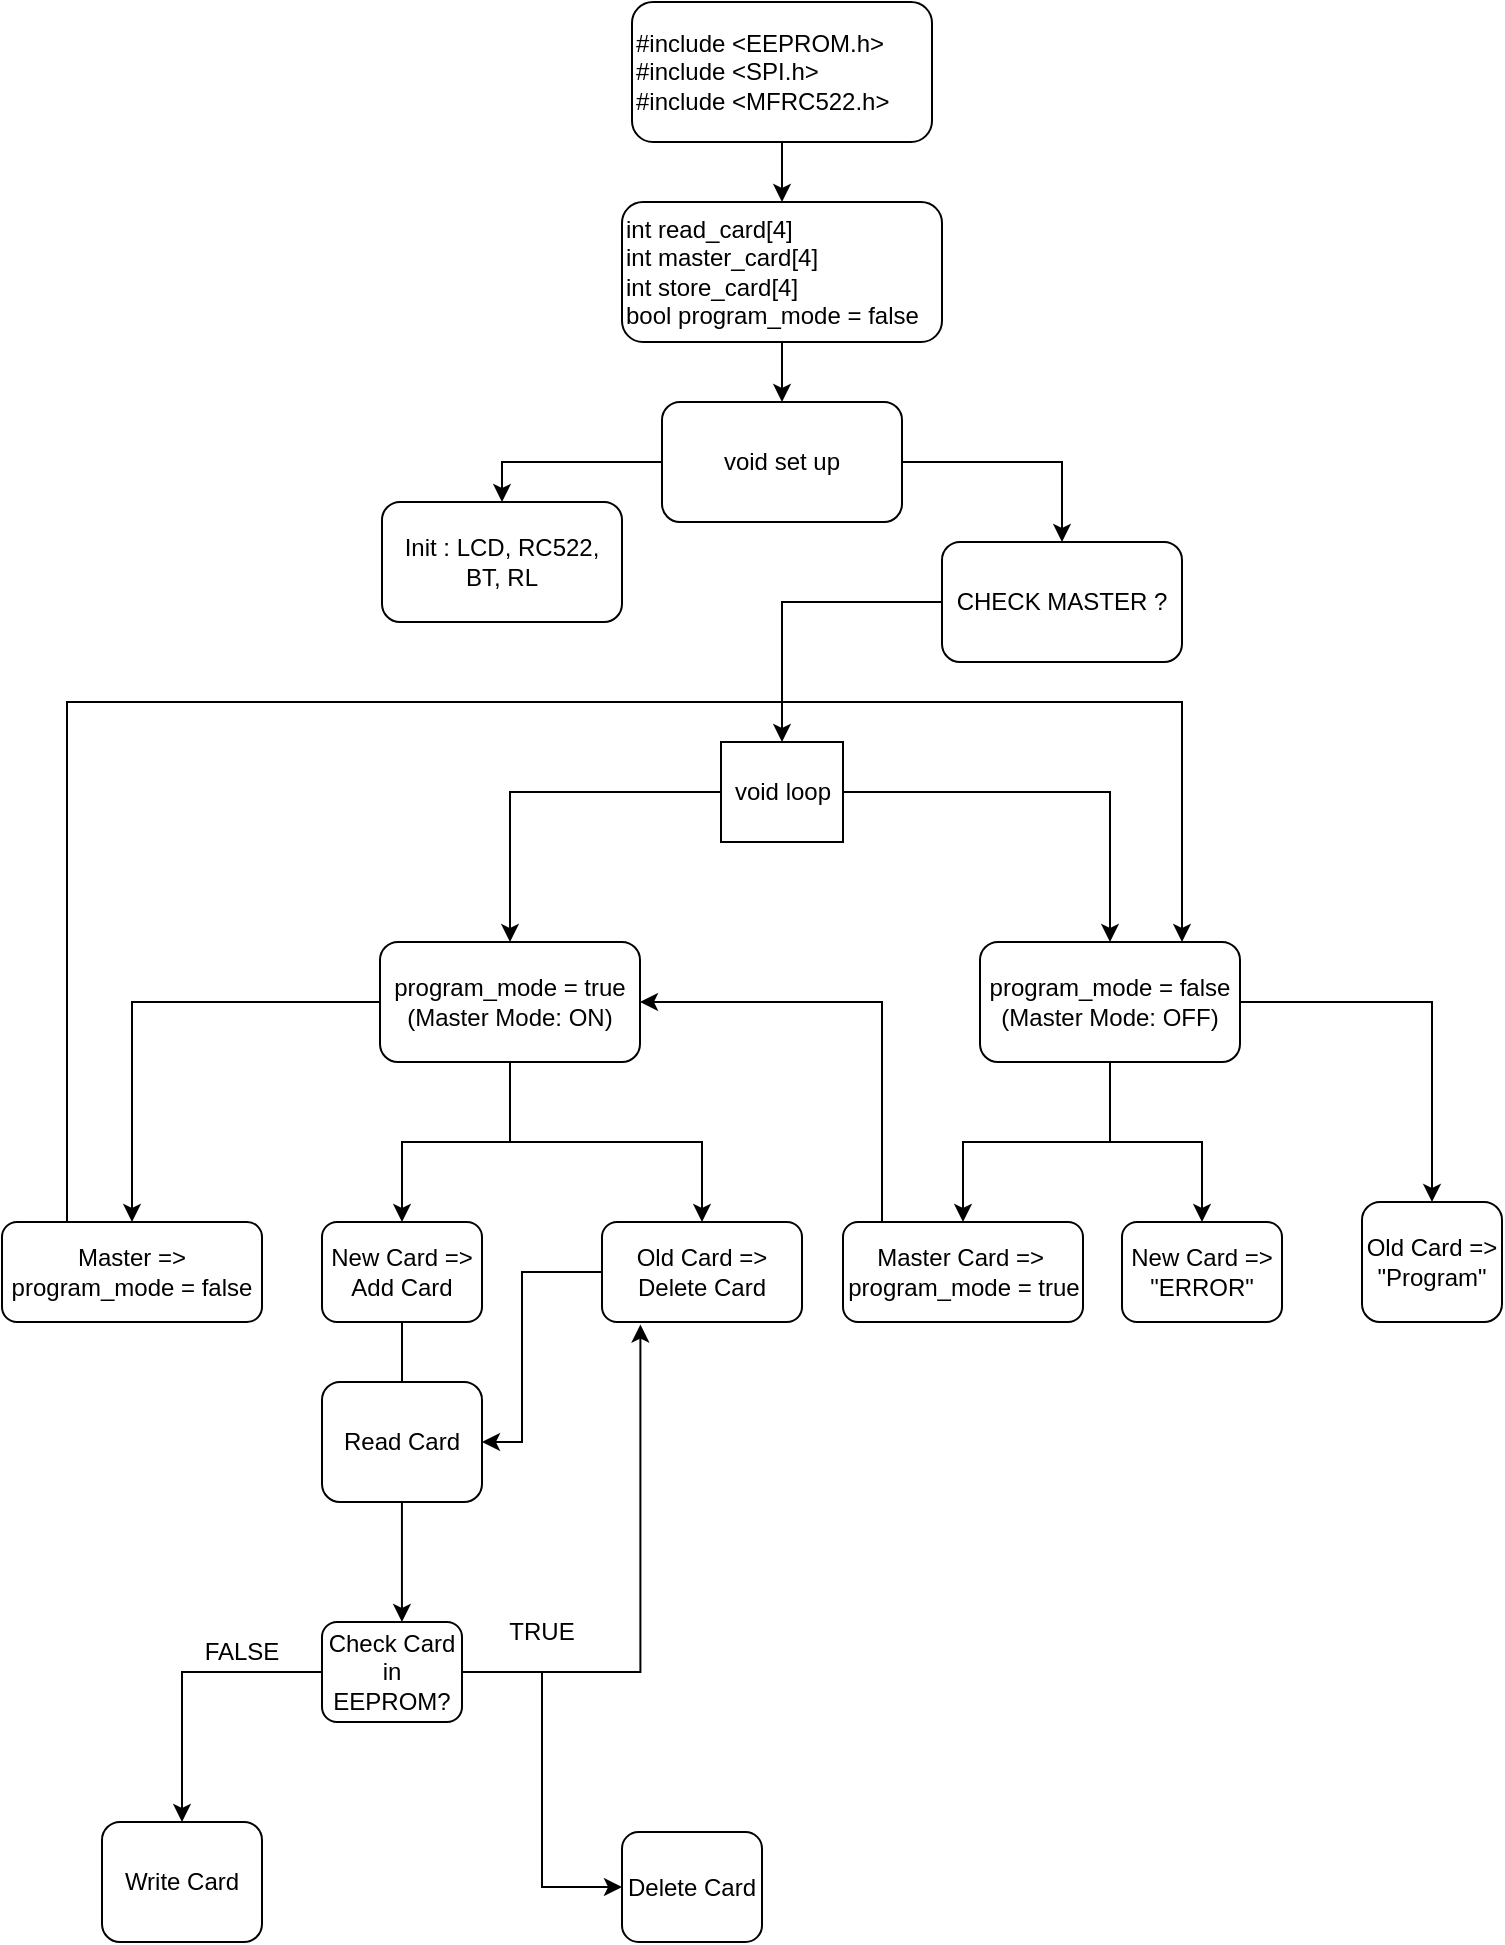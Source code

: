 <mxfile version="20.3.0" type="device"><diagram id="C5RBs43oDa-KdzZeNtuy" name="Page-1"><mxGraphModel dx="2370" dy="1428" grid="1" gridSize="10" guides="1" tooltips="1" connect="1" arrows="1" fold="1" page="1" pageScale="1" pageWidth="827" pageHeight="1169" math="0" shadow="0"><root><mxCell id="WIyWlLk6GJQsqaUBKTNV-0"/><mxCell id="WIyWlLk6GJQsqaUBKTNV-1" parent="WIyWlLk6GJQsqaUBKTNV-0"/><mxCell id="duvc99NUT1ziGNdQ6wOH-9" style="edgeStyle=orthogonalEdgeStyle;rounded=0;orthogonalLoop=1;jettySize=auto;html=1;" edge="1" parent="WIyWlLk6GJQsqaUBKTNV-1" source="duvc99NUT1ziGNdQ6wOH-1" target="duvc99NUT1ziGNdQ6wOH-8"><mxGeometry relative="1" as="geometry"/></mxCell><mxCell id="duvc99NUT1ziGNdQ6wOH-10" style="edgeStyle=orthogonalEdgeStyle;rounded=0;orthogonalLoop=1;jettySize=auto;html=1;entryX=0.5;entryY=0;entryDx=0;entryDy=0;" edge="1" parent="WIyWlLk6GJQsqaUBKTNV-1" source="duvc99NUT1ziGNdQ6wOH-1" target="duvc99NUT1ziGNdQ6wOH-2"><mxGeometry relative="1" as="geometry"/></mxCell><mxCell id="duvc99NUT1ziGNdQ6wOH-1" value="void set up" style="rounded=1;whiteSpace=wrap;html=1;" vertex="1" parent="WIyWlLk6GJQsqaUBKTNV-1"><mxGeometry x="340" y="210" width="120" height="60" as="geometry"/></mxCell><mxCell id="duvc99NUT1ziGNdQ6wOH-2" value="Init : LCD, RC522, BT, RL" style="rounded=1;whiteSpace=wrap;html=1;" vertex="1" parent="WIyWlLk6GJQsqaUBKTNV-1"><mxGeometry x="200" y="260" width="120" height="60" as="geometry"/></mxCell><mxCell id="duvc99NUT1ziGNdQ6wOH-4" style="edgeStyle=orthogonalEdgeStyle;rounded=0;orthogonalLoop=1;jettySize=auto;html=1;entryX=0.5;entryY=0;entryDx=0;entryDy=0;" edge="1" parent="WIyWlLk6GJQsqaUBKTNV-1" source="duvc99NUT1ziGNdQ6wOH-3" target="duvc99NUT1ziGNdQ6wOH-1"><mxGeometry relative="1" as="geometry"/></mxCell><mxCell id="duvc99NUT1ziGNdQ6wOH-3" value="int read_card[4]&lt;br&gt;int master_card[4]&lt;br&gt;int store_card[4]&lt;br&gt;bool program_mode = false&lt;br&gt;" style="rounded=1;whiteSpace=wrap;html=1;align=left;horizontal=1;" vertex="1" parent="WIyWlLk6GJQsqaUBKTNV-1"><mxGeometry x="320" y="110" width="160" height="70" as="geometry"/></mxCell><mxCell id="duvc99NUT1ziGNdQ6wOH-6" style="edgeStyle=orthogonalEdgeStyle;rounded=0;orthogonalLoop=1;jettySize=auto;html=1;" edge="1" parent="WIyWlLk6GJQsqaUBKTNV-1" source="duvc99NUT1ziGNdQ6wOH-5" target="duvc99NUT1ziGNdQ6wOH-3"><mxGeometry relative="1" as="geometry"/></mxCell><mxCell id="duvc99NUT1ziGNdQ6wOH-5" value="&lt;div&gt;#include &amp;lt;EEPROM.h&amp;gt;&lt;/div&gt;&lt;div&gt;#include &amp;lt;SPI.h&amp;gt;&lt;/div&gt;&lt;div&gt;#include &amp;lt;MFRC522.h&amp;gt;&lt;/div&gt;" style="rounded=1;whiteSpace=wrap;html=1;align=left;" vertex="1" parent="WIyWlLk6GJQsqaUBKTNV-1"><mxGeometry x="325" y="10" width="150" height="70" as="geometry"/></mxCell><mxCell id="duvc99NUT1ziGNdQ6wOH-16" style="edgeStyle=orthogonalEdgeStyle;rounded=0;orthogonalLoop=1;jettySize=auto;html=1;entryX=0.5;entryY=0;entryDx=0;entryDy=0;" edge="1" parent="WIyWlLk6GJQsqaUBKTNV-1" source="duvc99NUT1ziGNdQ6wOH-8" target="duvc99NUT1ziGNdQ6wOH-11"><mxGeometry relative="1" as="geometry"/></mxCell><mxCell id="duvc99NUT1ziGNdQ6wOH-8" value="CHECK MASTER ?" style="rounded=1;whiteSpace=wrap;html=1;" vertex="1" parent="WIyWlLk6GJQsqaUBKTNV-1"><mxGeometry x="480" y="280" width="120" height="60" as="geometry"/></mxCell><mxCell id="duvc99NUT1ziGNdQ6wOH-14" style="edgeStyle=orthogonalEdgeStyle;rounded=0;orthogonalLoop=1;jettySize=auto;html=1;" edge="1" parent="WIyWlLk6GJQsqaUBKTNV-1" source="duvc99NUT1ziGNdQ6wOH-11" target="duvc99NUT1ziGNdQ6wOH-12"><mxGeometry relative="1" as="geometry"/></mxCell><mxCell id="duvc99NUT1ziGNdQ6wOH-15" style="edgeStyle=orthogonalEdgeStyle;rounded=0;orthogonalLoop=1;jettySize=auto;html=1;" edge="1" parent="WIyWlLk6GJQsqaUBKTNV-1" source="duvc99NUT1ziGNdQ6wOH-11" target="duvc99NUT1ziGNdQ6wOH-13"><mxGeometry relative="1" as="geometry"/></mxCell><mxCell id="duvc99NUT1ziGNdQ6wOH-11" value="void loop" style="rounded=1;whiteSpace=wrap;html=1;arcSize=0;" vertex="1" parent="WIyWlLk6GJQsqaUBKTNV-1"><mxGeometry x="369.5" y="380" width="61" height="50" as="geometry"/></mxCell><mxCell id="duvc99NUT1ziGNdQ6wOH-23" style="edgeStyle=orthogonalEdgeStyle;rounded=0;orthogonalLoop=1;jettySize=auto;html=1;entryX=0.5;entryY=0;entryDx=0;entryDy=0;" edge="1" parent="WIyWlLk6GJQsqaUBKTNV-1" source="duvc99NUT1ziGNdQ6wOH-12" target="duvc99NUT1ziGNdQ6wOH-17"><mxGeometry relative="1" as="geometry"/></mxCell><mxCell id="duvc99NUT1ziGNdQ6wOH-24" style="edgeStyle=orthogonalEdgeStyle;rounded=0;orthogonalLoop=1;jettySize=auto;html=1;entryX=0.5;entryY=0;entryDx=0;entryDy=0;" edge="1" parent="WIyWlLk6GJQsqaUBKTNV-1" source="duvc99NUT1ziGNdQ6wOH-12" target="duvc99NUT1ziGNdQ6wOH-18"><mxGeometry relative="1" as="geometry"/></mxCell><mxCell id="duvc99NUT1ziGNdQ6wOH-25" style="edgeStyle=orthogonalEdgeStyle;rounded=0;orthogonalLoop=1;jettySize=auto;html=1;entryX=0.5;entryY=0;entryDx=0;entryDy=0;" edge="1" parent="WIyWlLk6GJQsqaUBKTNV-1" source="duvc99NUT1ziGNdQ6wOH-12" target="duvc99NUT1ziGNdQ6wOH-19"><mxGeometry relative="1" as="geometry"/></mxCell><mxCell id="duvc99NUT1ziGNdQ6wOH-12" value="program_mode = true&lt;br&gt;(Master Mode: ON)" style="rounded=1;whiteSpace=wrap;html=1;" vertex="1" parent="WIyWlLk6GJQsqaUBKTNV-1"><mxGeometry x="199" y="480" width="130" height="60" as="geometry"/></mxCell><mxCell id="duvc99NUT1ziGNdQ6wOH-26" style="edgeStyle=orthogonalEdgeStyle;rounded=0;orthogonalLoop=1;jettySize=auto;html=1;" edge="1" parent="WIyWlLk6GJQsqaUBKTNV-1" source="duvc99NUT1ziGNdQ6wOH-13" target="duvc99NUT1ziGNdQ6wOH-20"><mxGeometry relative="1" as="geometry"/></mxCell><mxCell id="duvc99NUT1ziGNdQ6wOH-27" style="edgeStyle=orthogonalEdgeStyle;rounded=0;orthogonalLoop=1;jettySize=auto;html=1;entryX=0.5;entryY=0;entryDx=0;entryDy=0;" edge="1" parent="WIyWlLk6GJQsqaUBKTNV-1" source="duvc99NUT1ziGNdQ6wOH-13" target="duvc99NUT1ziGNdQ6wOH-21"><mxGeometry relative="1" as="geometry"/></mxCell><mxCell id="duvc99NUT1ziGNdQ6wOH-28" style="edgeStyle=orthogonalEdgeStyle;rounded=0;orthogonalLoop=1;jettySize=auto;html=1;" edge="1" parent="WIyWlLk6GJQsqaUBKTNV-1" source="duvc99NUT1ziGNdQ6wOH-13" target="duvc99NUT1ziGNdQ6wOH-22"><mxGeometry relative="1" as="geometry"/></mxCell><mxCell id="duvc99NUT1ziGNdQ6wOH-13" value="program_mode = false&lt;br&gt;(Master Mode: OFF)" style="rounded=1;whiteSpace=wrap;html=1;" vertex="1" parent="WIyWlLk6GJQsqaUBKTNV-1"><mxGeometry x="499" y="480" width="130" height="60" as="geometry"/></mxCell><mxCell id="duvc99NUT1ziGNdQ6wOH-30" style="edgeStyle=orthogonalEdgeStyle;rounded=0;orthogonalLoop=1;jettySize=auto;html=1;exitX=0.25;exitY=0;exitDx=0;exitDy=0;" edge="1" parent="WIyWlLk6GJQsqaUBKTNV-1" source="duvc99NUT1ziGNdQ6wOH-17"><mxGeometry relative="1" as="geometry"><mxPoint x="600" y="480" as="targetPoint"/><Array as="points"><mxPoint x="43" y="360"/><mxPoint x="600" y="360"/><mxPoint x="600" y="480"/></Array></mxGeometry></mxCell><mxCell id="duvc99NUT1ziGNdQ6wOH-17" value="Master =&amp;gt; program_mode = false" style="rounded=1;whiteSpace=wrap;html=1;" vertex="1" parent="WIyWlLk6GJQsqaUBKTNV-1"><mxGeometry x="10" y="620" width="130" height="50" as="geometry"/></mxCell><mxCell id="duvc99NUT1ziGNdQ6wOH-37" style="edgeStyle=orthogonalEdgeStyle;rounded=0;orthogonalLoop=1;jettySize=auto;html=1;entryX=0.5;entryY=0;entryDx=0;entryDy=0;" edge="1" parent="WIyWlLk6GJQsqaUBKTNV-1" source="duvc99NUT1ziGNdQ6wOH-18" target="duvc99NUT1ziGNdQ6wOH-32"><mxGeometry relative="1" as="geometry"><Array as="points"><mxPoint x="210" y="710"/><mxPoint x="210" y="710"/></Array></mxGeometry></mxCell><mxCell id="duvc99NUT1ziGNdQ6wOH-18" value="New Card =&amp;gt; Add Card" style="rounded=1;whiteSpace=wrap;html=1;" vertex="1" parent="WIyWlLk6GJQsqaUBKTNV-1"><mxGeometry x="170" y="620" width="80" height="50" as="geometry"/></mxCell><mxCell id="duvc99NUT1ziGNdQ6wOH-45" style="edgeStyle=orthogonalEdgeStyle;rounded=0;orthogonalLoop=1;jettySize=auto;html=1;entryX=1;entryY=0.5;entryDx=0;entryDy=0;" edge="1" parent="WIyWlLk6GJQsqaUBKTNV-1" source="duvc99NUT1ziGNdQ6wOH-19" target="duvc99NUT1ziGNdQ6wOH-32"><mxGeometry relative="1" as="geometry"><Array as="points"><mxPoint x="270" y="645"/><mxPoint x="270" y="730"/></Array></mxGeometry></mxCell><mxCell id="duvc99NUT1ziGNdQ6wOH-19" value="Old Card =&amp;gt; Delete Card" style="rounded=1;whiteSpace=wrap;html=1;" vertex="1" parent="WIyWlLk6GJQsqaUBKTNV-1"><mxGeometry x="310" y="620" width="100" height="50" as="geometry"/></mxCell><mxCell id="duvc99NUT1ziGNdQ6wOH-29" style="edgeStyle=orthogonalEdgeStyle;rounded=0;orthogonalLoop=1;jettySize=auto;html=1;entryX=1;entryY=0.5;entryDx=0;entryDy=0;" edge="1" parent="WIyWlLk6GJQsqaUBKTNV-1" source="duvc99NUT1ziGNdQ6wOH-20" target="duvc99NUT1ziGNdQ6wOH-12"><mxGeometry relative="1" as="geometry"><mxPoint x="474" y="470" as="targetPoint"/><Array as="points"><mxPoint x="450" y="510"/></Array></mxGeometry></mxCell><mxCell id="duvc99NUT1ziGNdQ6wOH-20" value="Master Card =&amp;gt;&amp;nbsp;&lt;br&gt;program_mode = true" style="rounded=1;whiteSpace=wrap;html=1;" vertex="1" parent="WIyWlLk6GJQsqaUBKTNV-1"><mxGeometry x="430.5" y="620" width="120" height="50" as="geometry"/></mxCell><mxCell id="duvc99NUT1ziGNdQ6wOH-21" value="New Card =&amp;gt; &quot;ERROR&quot;" style="rounded=1;whiteSpace=wrap;html=1;" vertex="1" parent="WIyWlLk6GJQsqaUBKTNV-1"><mxGeometry x="570" y="620" width="80" height="50" as="geometry"/></mxCell><mxCell id="duvc99NUT1ziGNdQ6wOH-22" value="Old Card =&amp;gt; &quot;Program&quot;" style="rounded=1;whiteSpace=wrap;html=1;" vertex="1" parent="WIyWlLk6GJQsqaUBKTNV-1"><mxGeometry x="690" y="610" width="70" height="60" as="geometry"/></mxCell><mxCell id="duvc99NUT1ziGNdQ6wOH-31" value="Write Card" style="rounded=1;whiteSpace=wrap;html=1;" vertex="1" parent="WIyWlLk6GJQsqaUBKTNV-1"><mxGeometry x="60" y="920" width="80" height="60" as="geometry"/></mxCell><mxCell id="duvc99NUT1ziGNdQ6wOH-35" style="edgeStyle=orthogonalEdgeStyle;rounded=0;orthogonalLoop=1;jettySize=auto;html=1;entryX=0.571;entryY=0;entryDx=0;entryDy=0;entryPerimeter=0;" edge="1" parent="WIyWlLk6GJQsqaUBKTNV-1" source="duvc99NUT1ziGNdQ6wOH-32" target="duvc99NUT1ziGNdQ6wOH-34"><mxGeometry relative="1" as="geometry"/></mxCell><mxCell id="duvc99NUT1ziGNdQ6wOH-32" value="Read Card" style="rounded=1;whiteSpace=wrap;html=1;" vertex="1" parent="WIyWlLk6GJQsqaUBKTNV-1"><mxGeometry x="170" y="700" width="80" height="60" as="geometry"/></mxCell><mxCell id="duvc99NUT1ziGNdQ6wOH-36" style="edgeStyle=orthogonalEdgeStyle;rounded=0;orthogonalLoop=1;jettySize=auto;html=1;entryX=0.5;entryY=0;entryDx=0;entryDy=0;" edge="1" parent="WIyWlLk6GJQsqaUBKTNV-1" source="duvc99NUT1ziGNdQ6wOH-34" target="duvc99NUT1ziGNdQ6wOH-31"><mxGeometry relative="1" as="geometry"/></mxCell><mxCell id="duvc99NUT1ziGNdQ6wOH-46" style="edgeStyle=orthogonalEdgeStyle;rounded=0;orthogonalLoop=1;jettySize=auto;html=1;entryX=0.192;entryY=1.025;entryDx=0;entryDy=0;entryPerimeter=0;" edge="1" parent="WIyWlLk6GJQsqaUBKTNV-1" source="duvc99NUT1ziGNdQ6wOH-34" target="duvc99NUT1ziGNdQ6wOH-19"><mxGeometry relative="1" as="geometry"><mxPoint x="360" y="790" as="targetPoint"/></mxGeometry></mxCell><mxCell id="duvc99NUT1ziGNdQ6wOH-49" style="edgeStyle=orthogonalEdgeStyle;rounded=0;orthogonalLoop=1;jettySize=auto;html=1;entryX=0;entryY=0.5;entryDx=0;entryDy=0;" edge="1" parent="WIyWlLk6GJQsqaUBKTNV-1" source="duvc99NUT1ziGNdQ6wOH-34" target="duvc99NUT1ziGNdQ6wOH-48"><mxGeometry relative="1" as="geometry"/></mxCell><mxCell id="duvc99NUT1ziGNdQ6wOH-34" value="Check Card in EEPROM?" style="rounded=1;whiteSpace=wrap;html=1;" vertex="1" parent="WIyWlLk6GJQsqaUBKTNV-1"><mxGeometry x="170" y="820" width="70" height="50" as="geometry"/></mxCell><mxCell id="duvc99NUT1ziGNdQ6wOH-41" value="FALSE" style="text;html=1;strokeColor=none;fillColor=none;align=center;verticalAlign=middle;whiteSpace=wrap;rounded=0;" vertex="1" parent="WIyWlLk6GJQsqaUBKTNV-1"><mxGeometry x="100" y="820" width="60" height="30" as="geometry"/></mxCell><mxCell id="duvc99NUT1ziGNdQ6wOH-42" value="TRUE" style="text;html=1;strokeColor=none;fillColor=none;align=center;verticalAlign=middle;whiteSpace=wrap;rounded=0;" vertex="1" parent="WIyWlLk6GJQsqaUBKTNV-1"><mxGeometry x="250" y="810" width="60" height="30" as="geometry"/></mxCell><mxCell id="duvc99NUT1ziGNdQ6wOH-48" value="Delete Card" style="rounded=1;whiteSpace=wrap;html=1;" vertex="1" parent="WIyWlLk6GJQsqaUBKTNV-1"><mxGeometry x="320" y="925" width="70" height="55" as="geometry"/></mxCell></root></mxGraphModel></diagram></mxfile>